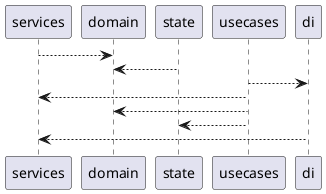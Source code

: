 @startuml
    services --> domain

    state --> domain

    usecases --> di
    usecases --> services
    usecases --> domain
    usecases --> state

    di --> services
@enduml